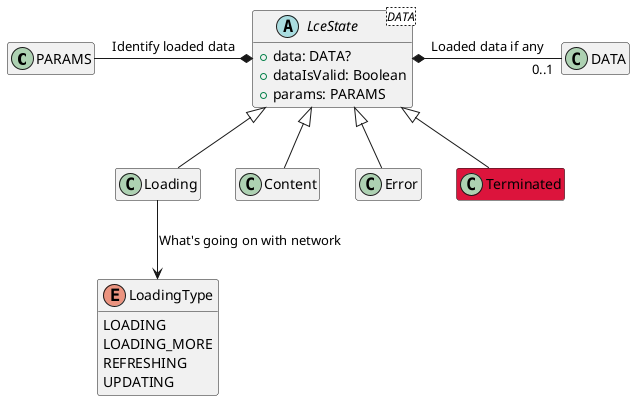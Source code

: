 @startuml

hide empty members

class PARAMS
PARAMS -* LceState: Identify loaded data

abstract class LceState<DATA> {
    +data: DATA?
    +dataIsValid: Boolean
    +params: PARAMS
}
LceState <|-- Loading
LceState <|-- Content
LceState <|-- Error
LceState <|-- Terminated
LceState *- "0..1" DATA: Loaded data if any

class DATA

class Loading
Loading --> LoadingType: What's going on with network

enum LoadingType {
    LOADING
    LOADING_MORE
    REFRESHING
    UPDATING
}

class Content

class Error

class Terminated #Crimson

@enduml